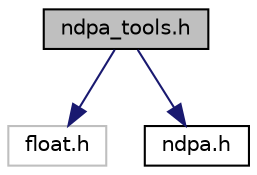 digraph "ndpa_tools.h"
{
 // LATEX_PDF_SIZE
  edge [fontname="Helvetica",fontsize="10",labelfontname="Helvetica",labelfontsize="10"];
  node [fontname="Helvetica",fontsize="10",shape=record];
  Node1 [label="ndpa_tools.h",height=0.2,width=0.4,color="black", fillcolor="grey75", style="filled", fontcolor="black",tooltip="Definitions for ndpa_tools.c."];
  Node1 -> Node2 [color="midnightblue",fontsize="10",style="solid",fontname="Helvetica"];
  Node2 [label="float.h",height=0.2,width=0.4,color="grey75", fillcolor="white", style="filled",tooltip=" "];
  Node1 -> Node3 [color="midnightblue",fontsize="10",style="solid",fontname="Helvetica"];
  Node3 [label="ndpa.h",height=0.2,width=0.4,color="black", fillcolor="white", style="filled",URL="$ndpa_8h.html",tooltip="Occuity NDPA main module (ndpa.c) definitions."];
}
